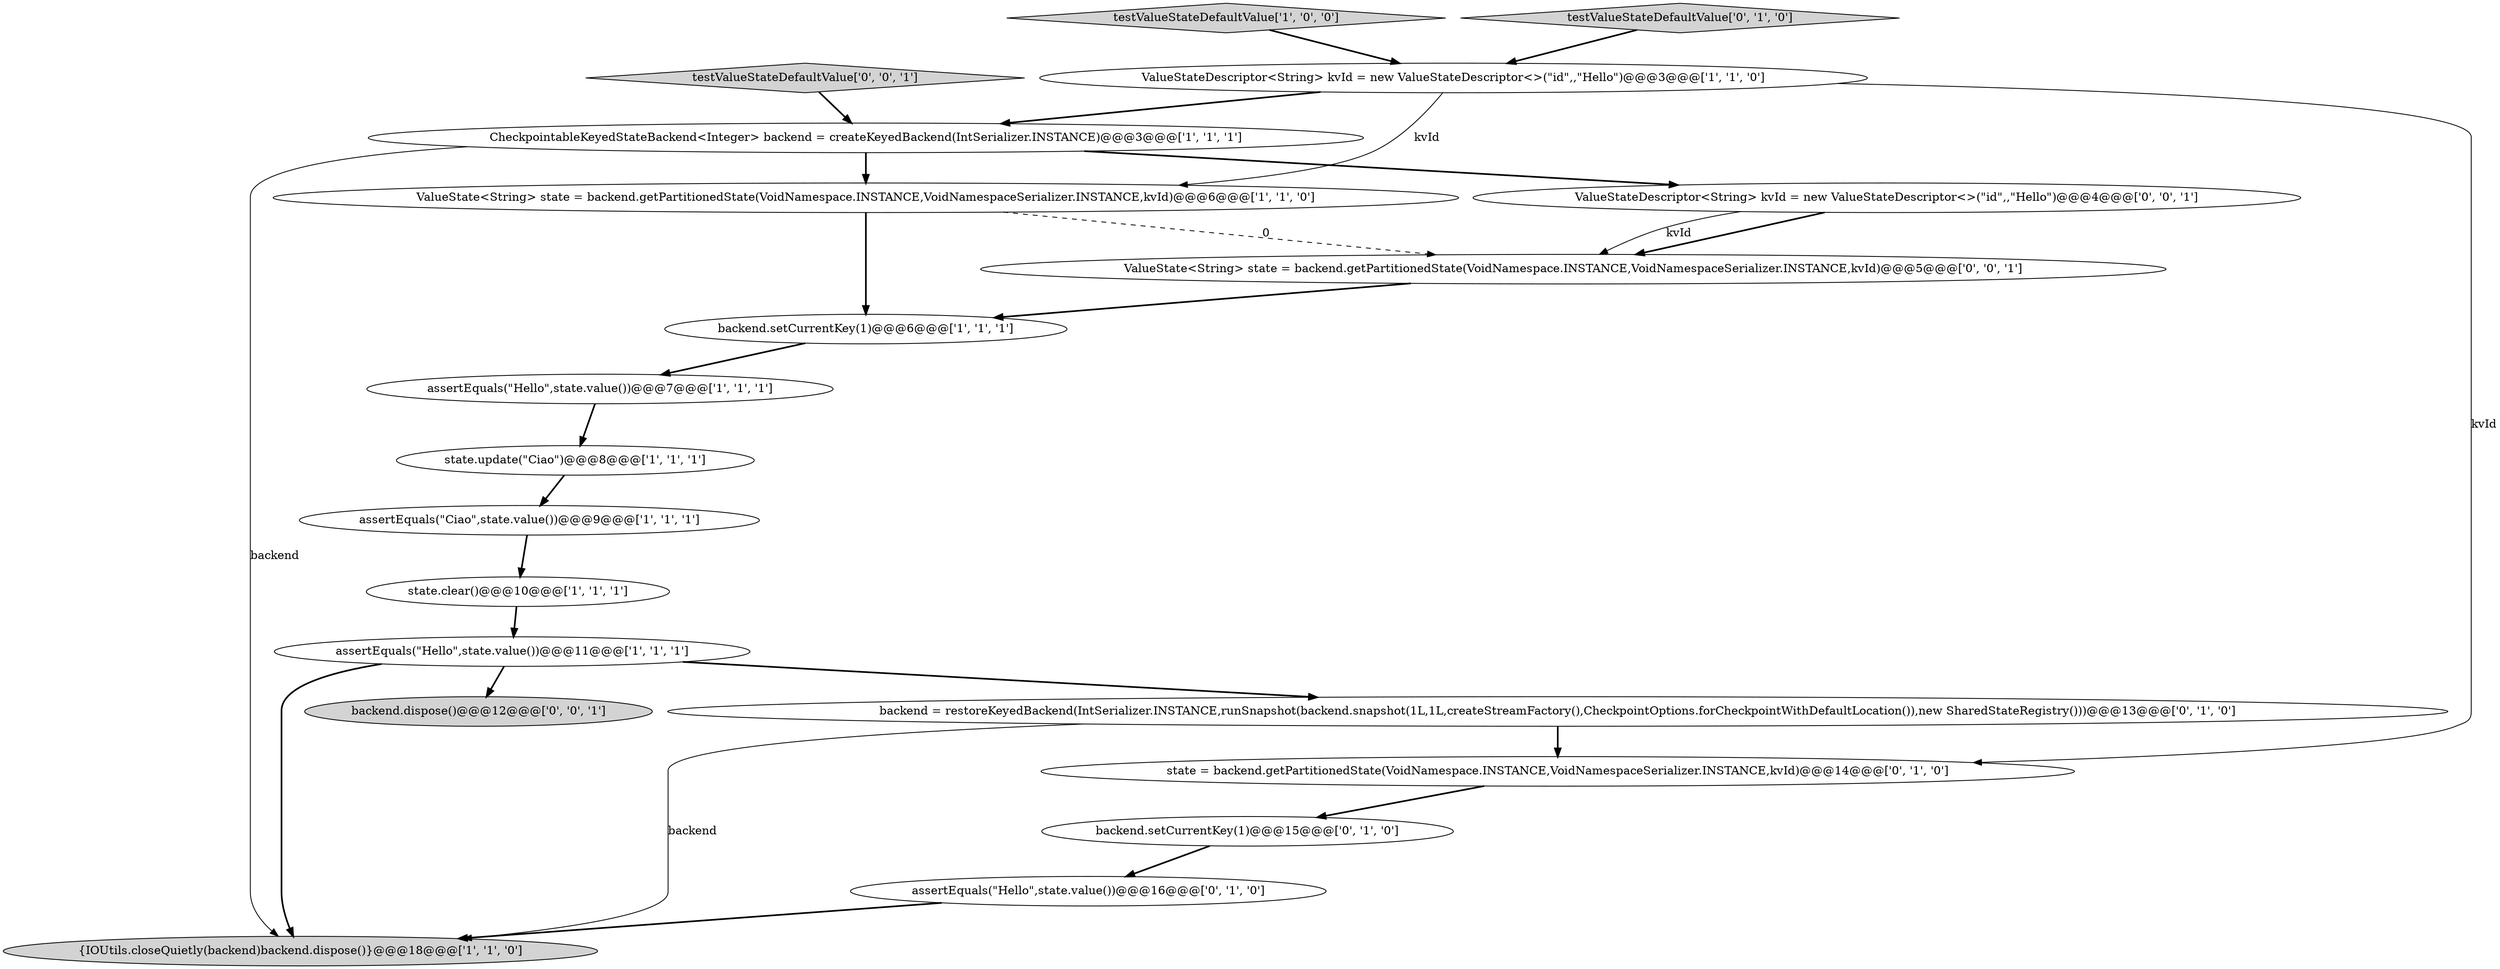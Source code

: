 digraph {
18 [style = filled, label = "ValueStateDescriptor<String> kvId = new ValueStateDescriptor<>(\"id\",,\"Hello\")@@@4@@@['0', '0', '1']", fillcolor = white, shape = ellipse image = "AAA0AAABBB3BBB"];
7 [style = filled, label = "state.clear()@@@10@@@['1', '1', '1']", fillcolor = white, shape = ellipse image = "AAA0AAABBB1BBB"];
15 [style = filled, label = "backend = restoreKeyedBackend(IntSerializer.INSTANCE,runSnapshot(backend.snapshot(1L,1L,createStreamFactory(),CheckpointOptions.forCheckpointWithDefaultLocation()),new SharedStateRegistry()))@@@13@@@['0', '1', '0']", fillcolor = white, shape = ellipse image = "AAA1AAABBB2BBB"];
4 [style = filled, label = "CheckpointableKeyedStateBackend<Integer> backend = createKeyedBackend(IntSerializer.INSTANCE)@@@3@@@['1', '1', '1']", fillcolor = white, shape = ellipse image = "AAA0AAABBB1BBB"];
0 [style = filled, label = "assertEquals(\"Hello\",state.value())@@@11@@@['1', '1', '1']", fillcolor = white, shape = ellipse image = "AAA0AAABBB1BBB"];
8 [style = filled, label = "ValueState<String> state = backend.getPartitionedState(VoidNamespace.INSTANCE,VoidNamespaceSerializer.INSTANCE,kvId)@@@6@@@['1', '1', '0']", fillcolor = white, shape = ellipse image = "AAA0AAABBB1BBB"];
3 [style = filled, label = "testValueStateDefaultValue['1', '0', '0']", fillcolor = lightgray, shape = diamond image = "AAA0AAABBB1BBB"];
19 [style = filled, label = "backend.dispose()@@@12@@@['0', '0', '1']", fillcolor = lightgray, shape = ellipse image = "AAA0AAABBB3BBB"];
10 [style = filled, label = "{IOUtils.closeQuietly(backend)backend.dispose()}@@@18@@@['1', '1', '0']", fillcolor = lightgray, shape = ellipse image = "AAA0AAABBB1BBB"];
13 [style = filled, label = "backend.setCurrentKey(1)@@@15@@@['0', '1', '0']", fillcolor = white, shape = ellipse image = "AAA1AAABBB2BBB"];
11 [style = filled, label = "state = backend.getPartitionedState(VoidNamespace.INSTANCE,VoidNamespaceSerializer.INSTANCE,kvId)@@@14@@@['0', '1', '0']", fillcolor = white, shape = ellipse image = "AAA1AAABBB2BBB"];
14 [style = filled, label = "assertEquals(\"Hello\",state.value())@@@16@@@['0', '1', '0']", fillcolor = white, shape = ellipse image = "AAA1AAABBB2BBB"];
16 [style = filled, label = "testValueStateDefaultValue['0', '0', '1']", fillcolor = lightgray, shape = diamond image = "AAA0AAABBB3BBB"];
9 [style = filled, label = "state.update(\"Ciao\")@@@8@@@['1', '1', '1']", fillcolor = white, shape = ellipse image = "AAA0AAABBB1BBB"];
12 [style = filled, label = "testValueStateDefaultValue['0', '1', '0']", fillcolor = lightgray, shape = diamond image = "AAA0AAABBB2BBB"];
17 [style = filled, label = "ValueState<String> state = backend.getPartitionedState(VoidNamespace.INSTANCE,VoidNamespaceSerializer.INSTANCE,kvId)@@@5@@@['0', '0', '1']", fillcolor = white, shape = ellipse image = "AAA0AAABBB3BBB"];
6 [style = filled, label = "assertEquals(\"Ciao\",state.value())@@@9@@@['1', '1', '1']", fillcolor = white, shape = ellipse image = "AAA0AAABBB1BBB"];
1 [style = filled, label = "backend.setCurrentKey(1)@@@6@@@['1', '1', '1']", fillcolor = white, shape = ellipse image = "AAA0AAABBB1BBB"];
5 [style = filled, label = "ValueStateDescriptor<String> kvId = new ValueStateDescriptor<>(\"id\",,\"Hello\")@@@3@@@['1', '1', '0']", fillcolor = white, shape = ellipse image = "AAA0AAABBB1BBB"];
2 [style = filled, label = "assertEquals(\"Hello\",state.value())@@@7@@@['1', '1', '1']", fillcolor = white, shape = ellipse image = "AAA0AAABBB1BBB"];
5->8 [style = solid, label="kvId"];
15->10 [style = solid, label="backend"];
18->17 [style = solid, label="kvId"];
16->4 [style = bold, label=""];
0->19 [style = bold, label=""];
4->8 [style = bold, label=""];
3->5 [style = bold, label=""];
5->4 [style = bold, label=""];
4->10 [style = solid, label="backend"];
9->6 [style = bold, label=""];
8->1 [style = bold, label=""];
0->10 [style = bold, label=""];
2->9 [style = bold, label=""];
12->5 [style = bold, label=""];
0->15 [style = bold, label=""];
15->11 [style = bold, label=""];
7->0 [style = bold, label=""];
11->13 [style = bold, label=""];
18->17 [style = bold, label=""];
6->7 [style = bold, label=""];
13->14 [style = bold, label=""];
14->10 [style = bold, label=""];
5->11 [style = solid, label="kvId"];
1->2 [style = bold, label=""];
8->17 [style = dashed, label="0"];
4->18 [style = bold, label=""];
17->1 [style = bold, label=""];
}
